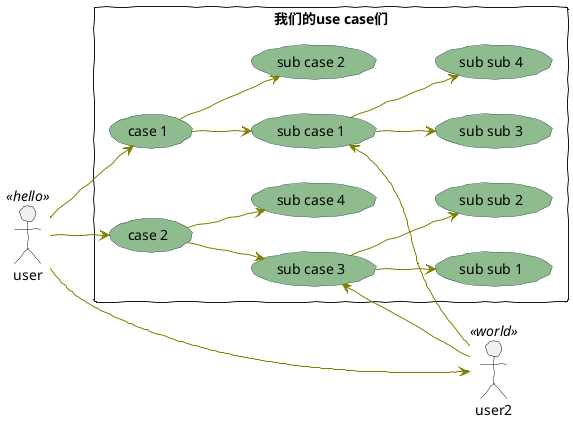 @startuml

skinparam handwritten true

skinparam usecase {
	BackgroundColor DarkSeaGreen
	BorderColor DarkSlateGray

	BackgroundColor<< Main >> YellowGreen
	BorderColor<< Main >> YellowGreen

	ArrowColor Olive
	ActorBorderColor black
	ActorFontName Courier

	ActorBackgroundColor<< Human >> Gold
}

'默认顺序
'top to bottom direction

left to right direction

actor user <<hello>>
actor user2 <<world>>

user -> user2

rectangle "我们的use case们" {
    (case 1) --> (sub case 1)
    (case 1) --> (sub case 2)

    (case 2) --> (sub case 3)
    (case 2) --> (sub case 4)

    (sub case 3) --> (sub sub 1)
    (sub case 3) --> (sub sub 2)

    (sub case 1) --> (sub sub 3)
    (sub case 1) --> (sub sub 4)
}

user --> (case 1)
user --> (case 2)

user2 -up-> (sub case 1)
user2 -up-> (sub case 3)

@enduml